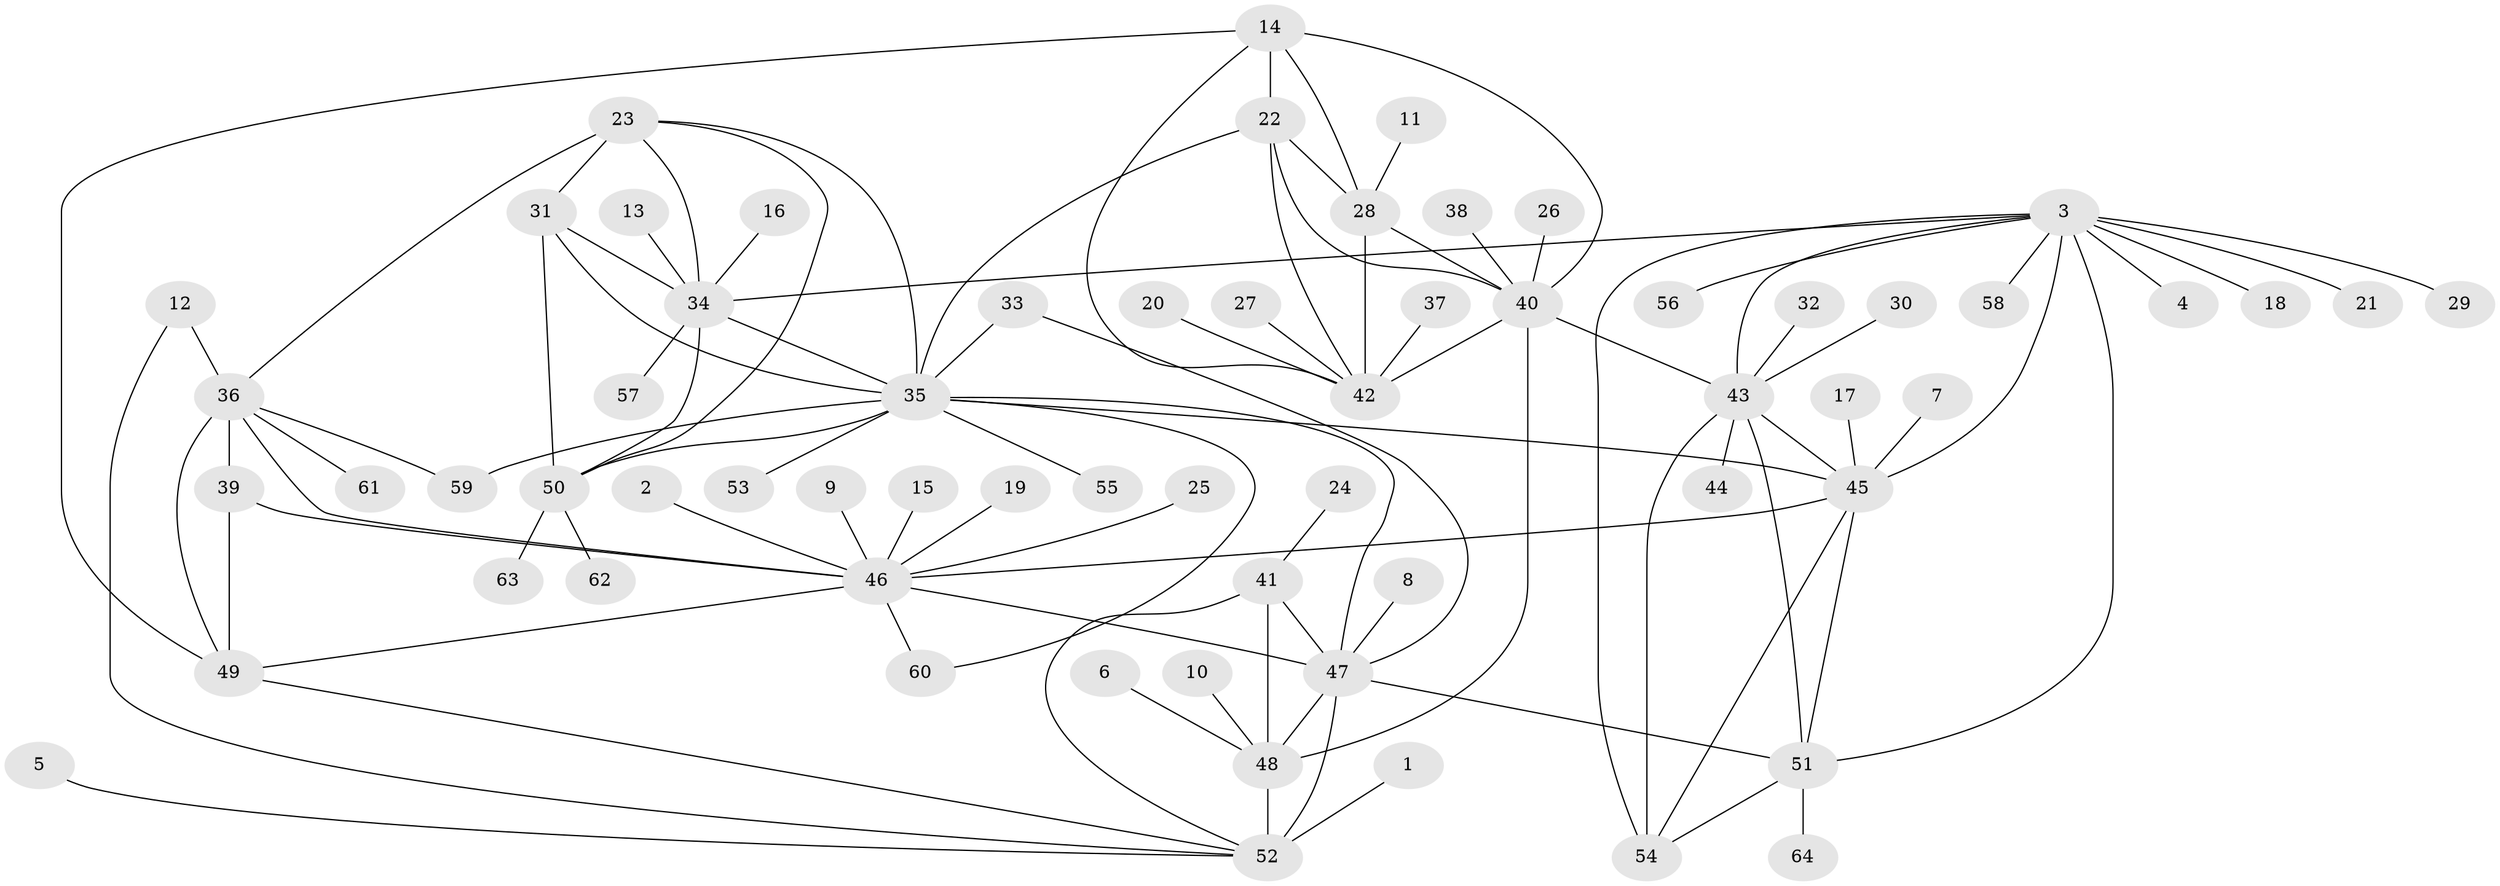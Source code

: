 // original degree distribution, {8: 0.03225806451612903, 10: 0.056451612903225805, 7: 0.06451612903225806, 9: 0.024193548387096774, 11: 0.008064516129032258, 6: 0.016129032258064516, 5: 0.024193548387096774, 14: 0.016129032258064516, 1: 0.5564516129032258, 3: 0.016129032258064516, 2: 0.18548387096774194}
// Generated by graph-tools (version 1.1) at 2025/26/03/09/25 03:26:39]
// undirected, 64 vertices, 99 edges
graph export_dot {
graph [start="1"]
  node [color=gray90,style=filled];
  1;
  2;
  3;
  4;
  5;
  6;
  7;
  8;
  9;
  10;
  11;
  12;
  13;
  14;
  15;
  16;
  17;
  18;
  19;
  20;
  21;
  22;
  23;
  24;
  25;
  26;
  27;
  28;
  29;
  30;
  31;
  32;
  33;
  34;
  35;
  36;
  37;
  38;
  39;
  40;
  41;
  42;
  43;
  44;
  45;
  46;
  47;
  48;
  49;
  50;
  51;
  52;
  53;
  54;
  55;
  56;
  57;
  58;
  59;
  60;
  61;
  62;
  63;
  64;
  1 -- 52 [weight=1.0];
  2 -- 46 [weight=1.0];
  3 -- 4 [weight=1.0];
  3 -- 18 [weight=1.0];
  3 -- 21 [weight=1.0];
  3 -- 29 [weight=1.0];
  3 -- 34 [weight=1.0];
  3 -- 43 [weight=2.0];
  3 -- 45 [weight=2.0];
  3 -- 51 [weight=2.0];
  3 -- 54 [weight=2.0];
  3 -- 56 [weight=1.0];
  3 -- 58 [weight=1.0];
  5 -- 52 [weight=1.0];
  6 -- 48 [weight=1.0];
  7 -- 45 [weight=1.0];
  8 -- 47 [weight=1.0];
  9 -- 46 [weight=1.0];
  10 -- 48 [weight=1.0];
  11 -- 28 [weight=1.0];
  12 -- 36 [weight=1.0];
  12 -- 52 [weight=1.0];
  13 -- 34 [weight=1.0];
  14 -- 22 [weight=2.0];
  14 -- 28 [weight=2.0];
  14 -- 40 [weight=2.0];
  14 -- 42 [weight=2.0];
  14 -- 49 [weight=1.0];
  15 -- 46 [weight=1.0];
  16 -- 34 [weight=1.0];
  17 -- 45 [weight=1.0];
  19 -- 46 [weight=1.0];
  20 -- 42 [weight=1.0];
  22 -- 28 [weight=1.0];
  22 -- 35 [weight=1.0];
  22 -- 40 [weight=1.0];
  22 -- 42 [weight=1.0];
  23 -- 31 [weight=2.0];
  23 -- 34 [weight=1.0];
  23 -- 35 [weight=1.0];
  23 -- 36 [weight=1.0];
  23 -- 50 [weight=1.0];
  24 -- 41 [weight=1.0];
  25 -- 46 [weight=1.0];
  26 -- 40 [weight=1.0];
  27 -- 42 [weight=1.0];
  28 -- 40 [weight=1.0];
  28 -- 42 [weight=1.0];
  30 -- 43 [weight=1.0];
  31 -- 34 [weight=2.0];
  31 -- 35 [weight=2.0];
  31 -- 50 [weight=2.0];
  32 -- 43 [weight=1.0];
  33 -- 35 [weight=1.0];
  33 -- 47 [weight=1.0];
  34 -- 35 [weight=1.0];
  34 -- 50 [weight=1.0];
  34 -- 57 [weight=1.0];
  35 -- 45 [weight=1.0];
  35 -- 47 [weight=1.0];
  35 -- 50 [weight=1.0];
  35 -- 53 [weight=1.0];
  35 -- 55 [weight=1.0];
  35 -- 59 [weight=1.0];
  35 -- 60 [weight=1.0];
  36 -- 39 [weight=1.0];
  36 -- 46 [weight=1.0];
  36 -- 49 [weight=3.0];
  36 -- 59 [weight=1.0];
  36 -- 61 [weight=1.0];
  37 -- 42 [weight=1.0];
  38 -- 40 [weight=1.0];
  39 -- 46 [weight=1.0];
  39 -- 49 [weight=3.0];
  40 -- 42 [weight=1.0];
  40 -- 43 [weight=1.0];
  40 -- 48 [weight=1.0];
  41 -- 47 [weight=2.0];
  41 -- 48 [weight=1.0];
  41 -- 52 [weight=2.0];
  43 -- 44 [weight=1.0];
  43 -- 45 [weight=1.0];
  43 -- 51 [weight=1.0];
  43 -- 54 [weight=1.0];
  45 -- 46 [weight=1.0];
  45 -- 51 [weight=1.0];
  45 -- 54 [weight=1.0];
  46 -- 47 [weight=2.0];
  46 -- 49 [weight=3.0];
  46 -- 60 [weight=1.0];
  47 -- 48 [weight=2.0];
  47 -- 51 [weight=1.0];
  47 -- 52 [weight=4.0];
  48 -- 52 [weight=2.0];
  49 -- 52 [weight=1.0];
  50 -- 62 [weight=1.0];
  50 -- 63 [weight=1.0];
  51 -- 54 [weight=1.0];
  51 -- 64 [weight=1.0];
}

